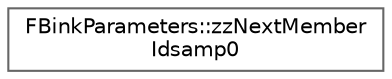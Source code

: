 digraph "Graphical Class Hierarchy"
{
 // INTERACTIVE_SVG=YES
 // LATEX_PDF_SIZE
  bgcolor="transparent";
  edge [fontname=Helvetica,fontsize=10,labelfontname=Helvetica,labelfontsize=10];
  node [fontname=Helvetica,fontsize=10,shape=box,height=0.2,width=0.4];
  rankdir="LR";
  Node0 [id="Node000000",label="FBinkParameters::zzNextMember\lIdsamp0",height=0.2,width=0.4,color="grey40", fillcolor="white", style="filled",URL="$d8/d10/structFBinkParameters_1_1zzNextMemberIdsamp0.html",tooltip=" "];
}
